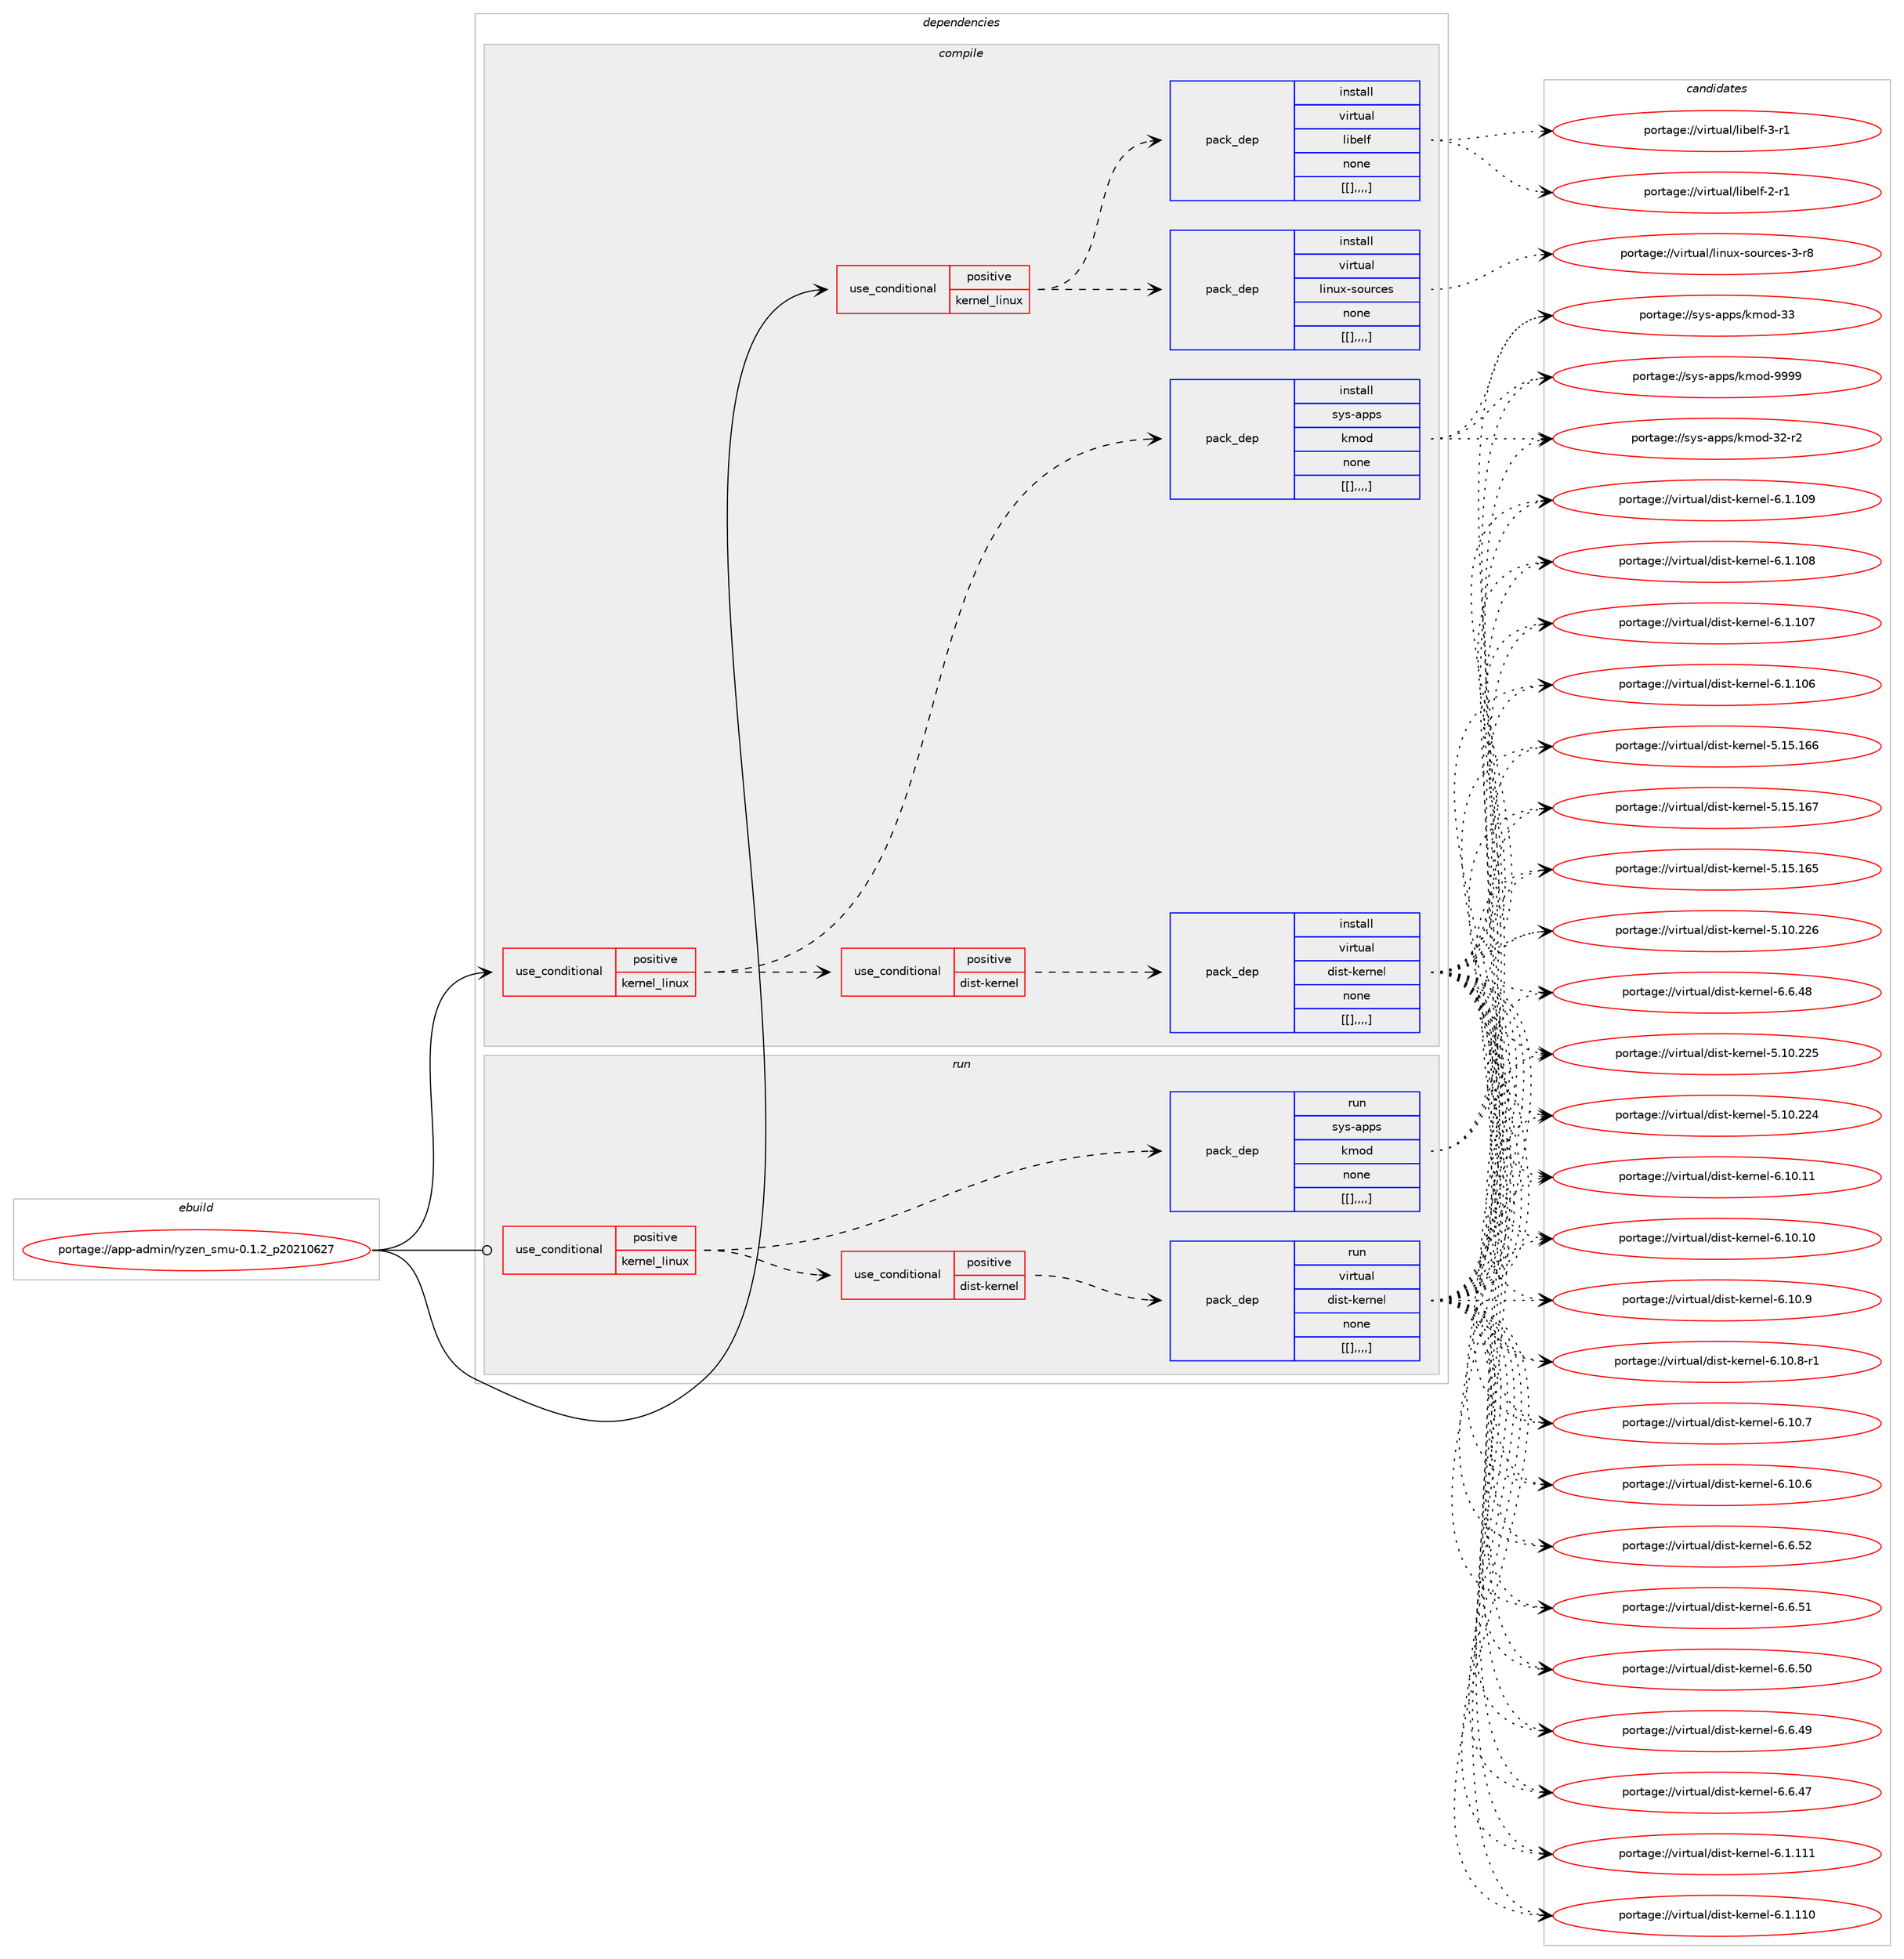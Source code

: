 digraph prolog {

# *************
# Graph options
# *************

newrank=true;
concentrate=true;
compound=true;
graph [rankdir=LR,fontname=Helvetica,fontsize=10,ranksep=1.5];#, ranksep=2.5, nodesep=0.2];
edge  [arrowhead=vee];
node  [fontname=Helvetica,fontsize=10];

# **********
# The ebuild
# **********

subgraph cluster_leftcol {
color=gray;
label=<<i>ebuild</i>>;
id [label="portage://app-admin/ryzen_smu-0.1.2_p20210627", color=red, width=4, href="../app-admin/ryzen_smu-0.1.2_p20210627.svg"];
}

# ****************
# The dependencies
# ****************

subgraph cluster_midcol {
color=gray;
label=<<i>dependencies</i>>;
subgraph cluster_compile {
fillcolor="#eeeeee";
style=filled;
label=<<i>compile</i>>;
subgraph cond1250 {
dependency4888 [label=<<TABLE BORDER="0" CELLBORDER="1" CELLSPACING="0" CELLPADDING="4"><TR><TD ROWSPAN="3" CELLPADDING="10">use_conditional</TD></TR><TR><TD>positive</TD></TR><TR><TD>kernel_linux</TD></TR></TABLE>>, shape=none, color=red];
subgraph pack3619 {
dependency4889 [label=<<TABLE BORDER="0" CELLBORDER="1" CELLSPACING="0" CELLPADDING="4" WIDTH="220"><TR><TD ROWSPAN="6" CELLPADDING="30">pack_dep</TD></TR><TR><TD WIDTH="110">install</TD></TR><TR><TD>sys-apps</TD></TR><TR><TD>kmod</TD></TR><TR><TD>none</TD></TR><TR><TD>[[],,,,]</TD></TR></TABLE>>, shape=none, color=blue];
}
dependency4888:e -> dependency4889:w [weight=20,style="dashed",arrowhead="vee"];
subgraph cond1251 {
dependency4890 [label=<<TABLE BORDER="0" CELLBORDER="1" CELLSPACING="0" CELLPADDING="4"><TR><TD ROWSPAN="3" CELLPADDING="10">use_conditional</TD></TR><TR><TD>positive</TD></TR><TR><TD>dist-kernel</TD></TR></TABLE>>, shape=none, color=red];
subgraph pack3620 {
dependency4891 [label=<<TABLE BORDER="0" CELLBORDER="1" CELLSPACING="0" CELLPADDING="4" WIDTH="220"><TR><TD ROWSPAN="6" CELLPADDING="30">pack_dep</TD></TR><TR><TD WIDTH="110">install</TD></TR><TR><TD>virtual</TD></TR><TR><TD>dist-kernel</TD></TR><TR><TD>none</TD></TR><TR><TD>[[],,,,]</TD></TR></TABLE>>, shape=none, color=blue];
}
dependency4890:e -> dependency4891:w [weight=20,style="dashed",arrowhead="vee"];
}
dependency4888:e -> dependency4890:w [weight=20,style="dashed",arrowhead="vee"];
}
id:e -> dependency4888:w [weight=20,style="solid",arrowhead="vee"];
subgraph cond1252 {
dependency4892 [label=<<TABLE BORDER="0" CELLBORDER="1" CELLSPACING="0" CELLPADDING="4"><TR><TD ROWSPAN="3" CELLPADDING="10">use_conditional</TD></TR><TR><TD>positive</TD></TR><TR><TD>kernel_linux</TD></TR></TABLE>>, shape=none, color=red];
subgraph pack3621 {
dependency4893 [label=<<TABLE BORDER="0" CELLBORDER="1" CELLSPACING="0" CELLPADDING="4" WIDTH="220"><TR><TD ROWSPAN="6" CELLPADDING="30">pack_dep</TD></TR><TR><TD WIDTH="110">install</TD></TR><TR><TD>virtual</TD></TR><TR><TD>linux-sources</TD></TR><TR><TD>none</TD></TR><TR><TD>[[],,,,]</TD></TR></TABLE>>, shape=none, color=blue];
}
dependency4892:e -> dependency4893:w [weight=20,style="dashed",arrowhead="vee"];
subgraph pack3622 {
dependency4894 [label=<<TABLE BORDER="0" CELLBORDER="1" CELLSPACING="0" CELLPADDING="4" WIDTH="220"><TR><TD ROWSPAN="6" CELLPADDING="30">pack_dep</TD></TR><TR><TD WIDTH="110">install</TD></TR><TR><TD>virtual</TD></TR><TR><TD>libelf</TD></TR><TR><TD>none</TD></TR><TR><TD>[[],,,,]</TD></TR></TABLE>>, shape=none, color=blue];
}
dependency4892:e -> dependency4894:w [weight=20,style="dashed",arrowhead="vee"];
}
id:e -> dependency4892:w [weight=20,style="solid",arrowhead="vee"];
}
subgraph cluster_compileandrun {
fillcolor="#eeeeee";
style=filled;
label=<<i>compile and run</i>>;
}
subgraph cluster_run {
fillcolor="#eeeeee";
style=filled;
label=<<i>run</i>>;
subgraph cond1253 {
dependency4895 [label=<<TABLE BORDER="0" CELLBORDER="1" CELLSPACING="0" CELLPADDING="4"><TR><TD ROWSPAN="3" CELLPADDING="10">use_conditional</TD></TR><TR><TD>positive</TD></TR><TR><TD>kernel_linux</TD></TR></TABLE>>, shape=none, color=red];
subgraph pack3623 {
dependency4896 [label=<<TABLE BORDER="0" CELLBORDER="1" CELLSPACING="0" CELLPADDING="4" WIDTH="220"><TR><TD ROWSPAN="6" CELLPADDING="30">pack_dep</TD></TR><TR><TD WIDTH="110">run</TD></TR><TR><TD>sys-apps</TD></TR><TR><TD>kmod</TD></TR><TR><TD>none</TD></TR><TR><TD>[[],,,,]</TD></TR></TABLE>>, shape=none, color=blue];
}
dependency4895:e -> dependency4896:w [weight=20,style="dashed",arrowhead="vee"];
subgraph cond1254 {
dependency4897 [label=<<TABLE BORDER="0" CELLBORDER="1" CELLSPACING="0" CELLPADDING="4"><TR><TD ROWSPAN="3" CELLPADDING="10">use_conditional</TD></TR><TR><TD>positive</TD></TR><TR><TD>dist-kernel</TD></TR></TABLE>>, shape=none, color=red];
subgraph pack3624 {
dependency4898 [label=<<TABLE BORDER="0" CELLBORDER="1" CELLSPACING="0" CELLPADDING="4" WIDTH="220"><TR><TD ROWSPAN="6" CELLPADDING="30">pack_dep</TD></TR><TR><TD WIDTH="110">run</TD></TR><TR><TD>virtual</TD></TR><TR><TD>dist-kernel</TD></TR><TR><TD>none</TD></TR><TR><TD>[[],,,,]</TD></TR></TABLE>>, shape=none, color=blue];
}
dependency4897:e -> dependency4898:w [weight=20,style="dashed",arrowhead="vee"];
}
dependency4895:e -> dependency4897:w [weight=20,style="dashed",arrowhead="vee"];
}
id:e -> dependency4895:w [weight=20,style="solid",arrowhead="odot"];
}
}

# **************
# The candidates
# **************

subgraph cluster_choices {
rank=same;
color=gray;
label=<<i>candidates</i>>;

subgraph choice3619 {
color=black;
nodesep=1;
choice1151211154597112112115471071091111004557575757 [label="portage://sys-apps/kmod-9999", color=red, width=4,href="../sys-apps/kmod-9999.svg"];
choice115121115459711211211547107109111100455151 [label="portage://sys-apps/kmod-33", color=red, width=4,href="../sys-apps/kmod-33.svg"];
choice1151211154597112112115471071091111004551504511450 [label="portage://sys-apps/kmod-32-r2", color=red, width=4,href="../sys-apps/kmod-32-r2.svg"];
dependency4889:e -> choice1151211154597112112115471071091111004557575757:w [style=dotted,weight="100"];
dependency4889:e -> choice115121115459711211211547107109111100455151:w [style=dotted,weight="100"];
dependency4889:e -> choice1151211154597112112115471071091111004551504511450:w [style=dotted,weight="100"];
}
subgraph choice3620 {
color=black;
nodesep=1;
choice1181051141161179710847100105115116451071011141101011084554464948464949 [label="portage://virtual/dist-kernel-6.10.11", color=red, width=4,href="../virtual/dist-kernel-6.10.11.svg"];
choice1181051141161179710847100105115116451071011141101011084554464948464948 [label="portage://virtual/dist-kernel-6.10.10", color=red, width=4,href="../virtual/dist-kernel-6.10.10.svg"];
choice11810511411611797108471001051151164510710111411010110845544649484657 [label="portage://virtual/dist-kernel-6.10.9", color=red, width=4,href="../virtual/dist-kernel-6.10.9.svg"];
choice118105114116117971084710010511511645107101114110101108455446494846564511449 [label="portage://virtual/dist-kernel-6.10.8-r1", color=red, width=4,href="../virtual/dist-kernel-6.10.8-r1.svg"];
choice11810511411611797108471001051151164510710111411010110845544649484655 [label="portage://virtual/dist-kernel-6.10.7", color=red, width=4,href="../virtual/dist-kernel-6.10.7.svg"];
choice11810511411611797108471001051151164510710111411010110845544649484654 [label="portage://virtual/dist-kernel-6.10.6", color=red, width=4,href="../virtual/dist-kernel-6.10.6.svg"];
choice11810511411611797108471001051151164510710111411010110845544654465350 [label="portage://virtual/dist-kernel-6.6.52", color=red, width=4,href="../virtual/dist-kernel-6.6.52.svg"];
choice11810511411611797108471001051151164510710111411010110845544654465349 [label="portage://virtual/dist-kernel-6.6.51", color=red, width=4,href="../virtual/dist-kernel-6.6.51.svg"];
choice11810511411611797108471001051151164510710111411010110845544654465348 [label="portage://virtual/dist-kernel-6.6.50", color=red, width=4,href="../virtual/dist-kernel-6.6.50.svg"];
choice11810511411611797108471001051151164510710111411010110845544654465257 [label="portage://virtual/dist-kernel-6.6.49", color=red, width=4,href="../virtual/dist-kernel-6.6.49.svg"];
choice11810511411611797108471001051151164510710111411010110845544654465256 [label="portage://virtual/dist-kernel-6.6.48", color=red, width=4,href="../virtual/dist-kernel-6.6.48.svg"];
choice11810511411611797108471001051151164510710111411010110845544654465255 [label="portage://virtual/dist-kernel-6.6.47", color=red, width=4,href="../virtual/dist-kernel-6.6.47.svg"];
choice1181051141161179710847100105115116451071011141101011084554464946494949 [label="portage://virtual/dist-kernel-6.1.111", color=red, width=4,href="../virtual/dist-kernel-6.1.111.svg"];
choice1181051141161179710847100105115116451071011141101011084554464946494948 [label="portage://virtual/dist-kernel-6.1.110", color=red, width=4,href="../virtual/dist-kernel-6.1.110.svg"];
choice1181051141161179710847100105115116451071011141101011084554464946494857 [label="portage://virtual/dist-kernel-6.1.109", color=red, width=4,href="../virtual/dist-kernel-6.1.109.svg"];
choice1181051141161179710847100105115116451071011141101011084554464946494856 [label="portage://virtual/dist-kernel-6.1.108", color=red, width=4,href="../virtual/dist-kernel-6.1.108.svg"];
choice1181051141161179710847100105115116451071011141101011084554464946494855 [label="portage://virtual/dist-kernel-6.1.107", color=red, width=4,href="../virtual/dist-kernel-6.1.107.svg"];
choice1181051141161179710847100105115116451071011141101011084554464946494854 [label="portage://virtual/dist-kernel-6.1.106", color=red, width=4,href="../virtual/dist-kernel-6.1.106.svg"];
choice118105114116117971084710010511511645107101114110101108455346495346495455 [label="portage://virtual/dist-kernel-5.15.167", color=red, width=4,href="../virtual/dist-kernel-5.15.167.svg"];
choice118105114116117971084710010511511645107101114110101108455346495346495454 [label="portage://virtual/dist-kernel-5.15.166", color=red, width=4,href="../virtual/dist-kernel-5.15.166.svg"];
choice118105114116117971084710010511511645107101114110101108455346495346495453 [label="portage://virtual/dist-kernel-5.15.165", color=red, width=4,href="../virtual/dist-kernel-5.15.165.svg"];
choice118105114116117971084710010511511645107101114110101108455346494846505054 [label="portage://virtual/dist-kernel-5.10.226", color=red, width=4,href="../virtual/dist-kernel-5.10.226.svg"];
choice118105114116117971084710010511511645107101114110101108455346494846505053 [label="portage://virtual/dist-kernel-5.10.225", color=red, width=4,href="../virtual/dist-kernel-5.10.225.svg"];
choice118105114116117971084710010511511645107101114110101108455346494846505052 [label="portage://virtual/dist-kernel-5.10.224", color=red, width=4,href="../virtual/dist-kernel-5.10.224.svg"];
dependency4891:e -> choice1181051141161179710847100105115116451071011141101011084554464948464949:w [style=dotted,weight="100"];
dependency4891:e -> choice1181051141161179710847100105115116451071011141101011084554464948464948:w [style=dotted,weight="100"];
dependency4891:e -> choice11810511411611797108471001051151164510710111411010110845544649484657:w [style=dotted,weight="100"];
dependency4891:e -> choice118105114116117971084710010511511645107101114110101108455446494846564511449:w [style=dotted,weight="100"];
dependency4891:e -> choice11810511411611797108471001051151164510710111411010110845544649484655:w [style=dotted,weight="100"];
dependency4891:e -> choice11810511411611797108471001051151164510710111411010110845544649484654:w [style=dotted,weight="100"];
dependency4891:e -> choice11810511411611797108471001051151164510710111411010110845544654465350:w [style=dotted,weight="100"];
dependency4891:e -> choice11810511411611797108471001051151164510710111411010110845544654465349:w [style=dotted,weight="100"];
dependency4891:e -> choice11810511411611797108471001051151164510710111411010110845544654465348:w [style=dotted,weight="100"];
dependency4891:e -> choice11810511411611797108471001051151164510710111411010110845544654465257:w [style=dotted,weight="100"];
dependency4891:e -> choice11810511411611797108471001051151164510710111411010110845544654465256:w [style=dotted,weight="100"];
dependency4891:e -> choice11810511411611797108471001051151164510710111411010110845544654465255:w [style=dotted,weight="100"];
dependency4891:e -> choice1181051141161179710847100105115116451071011141101011084554464946494949:w [style=dotted,weight="100"];
dependency4891:e -> choice1181051141161179710847100105115116451071011141101011084554464946494948:w [style=dotted,weight="100"];
dependency4891:e -> choice1181051141161179710847100105115116451071011141101011084554464946494857:w [style=dotted,weight="100"];
dependency4891:e -> choice1181051141161179710847100105115116451071011141101011084554464946494856:w [style=dotted,weight="100"];
dependency4891:e -> choice1181051141161179710847100105115116451071011141101011084554464946494855:w [style=dotted,weight="100"];
dependency4891:e -> choice1181051141161179710847100105115116451071011141101011084554464946494854:w [style=dotted,weight="100"];
dependency4891:e -> choice118105114116117971084710010511511645107101114110101108455346495346495455:w [style=dotted,weight="100"];
dependency4891:e -> choice118105114116117971084710010511511645107101114110101108455346495346495454:w [style=dotted,weight="100"];
dependency4891:e -> choice118105114116117971084710010511511645107101114110101108455346495346495453:w [style=dotted,weight="100"];
dependency4891:e -> choice118105114116117971084710010511511645107101114110101108455346494846505054:w [style=dotted,weight="100"];
dependency4891:e -> choice118105114116117971084710010511511645107101114110101108455346494846505053:w [style=dotted,weight="100"];
dependency4891:e -> choice118105114116117971084710010511511645107101114110101108455346494846505052:w [style=dotted,weight="100"];
}
subgraph choice3621 {
color=black;
nodesep=1;
choice1181051141161179710847108105110117120451151111171149910111545514511456 [label="portage://virtual/linux-sources-3-r8", color=red, width=4,href="../virtual/linux-sources-3-r8.svg"];
dependency4893:e -> choice1181051141161179710847108105110117120451151111171149910111545514511456:w [style=dotted,weight="100"];
}
subgraph choice3622 {
color=black;
nodesep=1;
choice11810511411611797108471081059810110810245514511449 [label="portage://virtual/libelf-3-r1", color=red, width=4,href="../virtual/libelf-3-r1.svg"];
choice11810511411611797108471081059810110810245504511449 [label="portage://virtual/libelf-2-r1", color=red, width=4,href="../virtual/libelf-2-r1.svg"];
dependency4894:e -> choice11810511411611797108471081059810110810245514511449:w [style=dotted,weight="100"];
dependency4894:e -> choice11810511411611797108471081059810110810245504511449:w [style=dotted,weight="100"];
}
subgraph choice3623 {
color=black;
nodesep=1;
choice1151211154597112112115471071091111004557575757 [label="portage://sys-apps/kmod-9999", color=red, width=4,href="../sys-apps/kmod-9999.svg"];
choice115121115459711211211547107109111100455151 [label="portage://sys-apps/kmod-33", color=red, width=4,href="../sys-apps/kmod-33.svg"];
choice1151211154597112112115471071091111004551504511450 [label="portage://sys-apps/kmod-32-r2", color=red, width=4,href="../sys-apps/kmod-32-r2.svg"];
dependency4896:e -> choice1151211154597112112115471071091111004557575757:w [style=dotted,weight="100"];
dependency4896:e -> choice115121115459711211211547107109111100455151:w [style=dotted,weight="100"];
dependency4896:e -> choice1151211154597112112115471071091111004551504511450:w [style=dotted,weight="100"];
}
subgraph choice3624 {
color=black;
nodesep=1;
choice1181051141161179710847100105115116451071011141101011084554464948464949 [label="portage://virtual/dist-kernel-6.10.11", color=red, width=4,href="../virtual/dist-kernel-6.10.11.svg"];
choice1181051141161179710847100105115116451071011141101011084554464948464948 [label="portage://virtual/dist-kernel-6.10.10", color=red, width=4,href="../virtual/dist-kernel-6.10.10.svg"];
choice11810511411611797108471001051151164510710111411010110845544649484657 [label="portage://virtual/dist-kernel-6.10.9", color=red, width=4,href="../virtual/dist-kernel-6.10.9.svg"];
choice118105114116117971084710010511511645107101114110101108455446494846564511449 [label="portage://virtual/dist-kernel-6.10.8-r1", color=red, width=4,href="../virtual/dist-kernel-6.10.8-r1.svg"];
choice11810511411611797108471001051151164510710111411010110845544649484655 [label="portage://virtual/dist-kernel-6.10.7", color=red, width=4,href="../virtual/dist-kernel-6.10.7.svg"];
choice11810511411611797108471001051151164510710111411010110845544649484654 [label="portage://virtual/dist-kernel-6.10.6", color=red, width=4,href="../virtual/dist-kernel-6.10.6.svg"];
choice11810511411611797108471001051151164510710111411010110845544654465350 [label="portage://virtual/dist-kernel-6.6.52", color=red, width=4,href="../virtual/dist-kernel-6.6.52.svg"];
choice11810511411611797108471001051151164510710111411010110845544654465349 [label="portage://virtual/dist-kernel-6.6.51", color=red, width=4,href="../virtual/dist-kernel-6.6.51.svg"];
choice11810511411611797108471001051151164510710111411010110845544654465348 [label="portage://virtual/dist-kernel-6.6.50", color=red, width=4,href="../virtual/dist-kernel-6.6.50.svg"];
choice11810511411611797108471001051151164510710111411010110845544654465257 [label="portage://virtual/dist-kernel-6.6.49", color=red, width=4,href="../virtual/dist-kernel-6.6.49.svg"];
choice11810511411611797108471001051151164510710111411010110845544654465256 [label="portage://virtual/dist-kernel-6.6.48", color=red, width=4,href="../virtual/dist-kernel-6.6.48.svg"];
choice11810511411611797108471001051151164510710111411010110845544654465255 [label="portage://virtual/dist-kernel-6.6.47", color=red, width=4,href="../virtual/dist-kernel-6.6.47.svg"];
choice1181051141161179710847100105115116451071011141101011084554464946494949 [label="portage://virtual/dist-kernel-6.1.111", color=red, width=4,href="../virtual/dist-kernel-6.1.111.svg"];
choice1181051141161179710847100105115116451071011141101011084554464946494948 [label="portage://virtual/dist-kernel-6.1.110", color=red, width=4,href="../virtual/dist-kernel-6.1.110.svg"];
choice1181051141161179710847100105115116451071011141101011084554464946494857 [label="portage://virtual/dist-kernel-6.1.109", color=red, width=4,href="../virtual/dist-kernel-6.1.109.svg"];
choice1181051141161179710847100105115116451071011141101011084554464946494856 [label="portage://virtual/dist-kernel-6.1.108", color=red, width=4,href="../virtual/dist-kernel-6.1.108.svg"];
choice1181051141161179710847100105115116451071011141101011084554464946494855 [label="portage://virtual/dist-kernel-6.1.107", color=red, width=4,href="../virtual/dist-kernel-6.1.107.svg"];
choice1181051141161179710847100105115116451071011141101011084554464946494854 [label="portage://virtual/dist-kernel-6.1.106", color=red, width=4,href="../virtual/dist-kernel-6.1.106.svg"];
choice118105114116117971084710010511511645107101114110101108455346495346495455 [label="portage://virtual/dist-kernel-5.15.167", color=red, width=4,href="../virtual/dist-kernel-5.15.167.svg"];
choice118105114116117971084710010511511645107101114110101108455346495346495454 [label="portage://virtual/dist-kernel-5.15.166", color=red, width=4,href="../virtual/dist-kernel-5.15.166.svg"];
choice118105114116117971084710010511511645107101114110101108455346495346495453 [label="portage://virtual/dist-kernel-5.15.165", color=red, width=4,href="../virtual/dist-kernel-5.15.165.svg"];
choice118105114116117971084710010511511645107101114110101108455346494846505054 [label="portage://virtual/dist-kernel-5.10.226", color=red, width=4,href="../virtual/dist-kernel-5.10.226.svg"];
choice118105114116117971084710010511511645107101114110101108455346494846505053 [label="portage://virtual/dist-kernel-5.10.225", color=red, width=4,href="../virtual/dist-kernel-5.10.225.svg"];
choice118105114116117971084710010511511645107101114110101108455346494846505052 [label="portage://virtual/dist-kernel-5.10.224", color=red, width=4,href="../virtual/dist-kernel-5.10.224.svg"];
dependency4898:e -> choice1181051141161179710847100105115116451071011141101011084554464948464949:w [style=dotted,weight="100"];
dependency4898:e -> choice1181051141161179710847100105115116451071011141101011084554464948464948:w [style=dotted,weight="100"];
dependency4898:e -> choice11810511411611797108471001051151164510710111411010110845544649484657:w [style=dotted,weight="100"];
dependency4898:e -> choice118105114116117971084710010511511645107101114110101108455446494846564511449:w [style=dotted,weight="100"];
dependency4898:e -> choice11810511411611797108471001051151164510710111411010110845544649484655:w [style=dotted,weight="100"];
dependency4898:e -> choice11810511411611797108471001051151164510710111411010110845544649484654:w [style=dotted,weight="100"];
dependency4898:e -> choice11810511411611797108471001051151164510710111411010110845544654465350:w [style=dotted,weight="100"];
dependency4898:e -> choice11810511411611797108471001051151164510710111411010110845544654465349:w [style=dotted,weight="100"];
dependency4898:e -> choice11810511411611797108471001051151164510710111411010110845544654465348:w [style=dotted,weight="100"];
dependency4898:e -> choice11810511411611797108471001051151164510710111411010110845544654465257:w [style=dotted,weight="100"];
dependency4898:e -> choice11810511411611797108471001051151164510710111411010110845544654465256:w [style=dotted,weight="100"];
dependency4898:e -> choice11810511411611797108471001051151164510710111411010110845544654465255:w [style=dotted,weight="100"];
dependency4898:e -> choice1181051141161179710847100105115116451071011141101011084554464946494949:w [style=dotted,weight="100"];
dependency4898:e -> choice1181051141161179710847100105115116451071011141101011084554464946494948:w [style=dotted,weight="100"];
dependency4898:e -> choice1181051141161179710847100105115116451071011141101011084554464946494857:w [style=dotted,weight="100"];
dependency4898:e -> choice1181051141161179710847100105115116451071011141101011084554464946494856:w [style=dotted,weight="100"];
dependency4898:e -> choice1181051141161179710847100105115116451071011141101011084554464946494855:w [style=dotted,weight="100"];
dependency4898:e -> choice1181051141161179710847100105115116451071011141101011084554464946494854:w [style=dotted,weight="100"];
dependency4898:e -> choice118105114116117971084710010511511645107101114110101108455346495346495455:w [style=dotted,weight="100"];
dependency4898:e -> choice118105114116117971084710010511511645107101114110101108455346495346495454:w [style=dotted,weight="100"];
dependency4898:e -> choice118105114116117971084710010511511645107101114110101108455346495346495453:w [style=dotted,weight="100"];
dependency4898:e -> choice118105114116117971084710010511511645107101114110101108455346494846505054:w [style=dotted,weight="100"];
dependency4898:e -> choice118105114116117971084710010511511645107101114110101108455346494846505053:w [style=dotted,weight="100"];
dependency4898:e -> choice118105114116117971084710010511511645107101114110101108455346494846505052:w [style=dotted,weight="100"];
}
}

}

